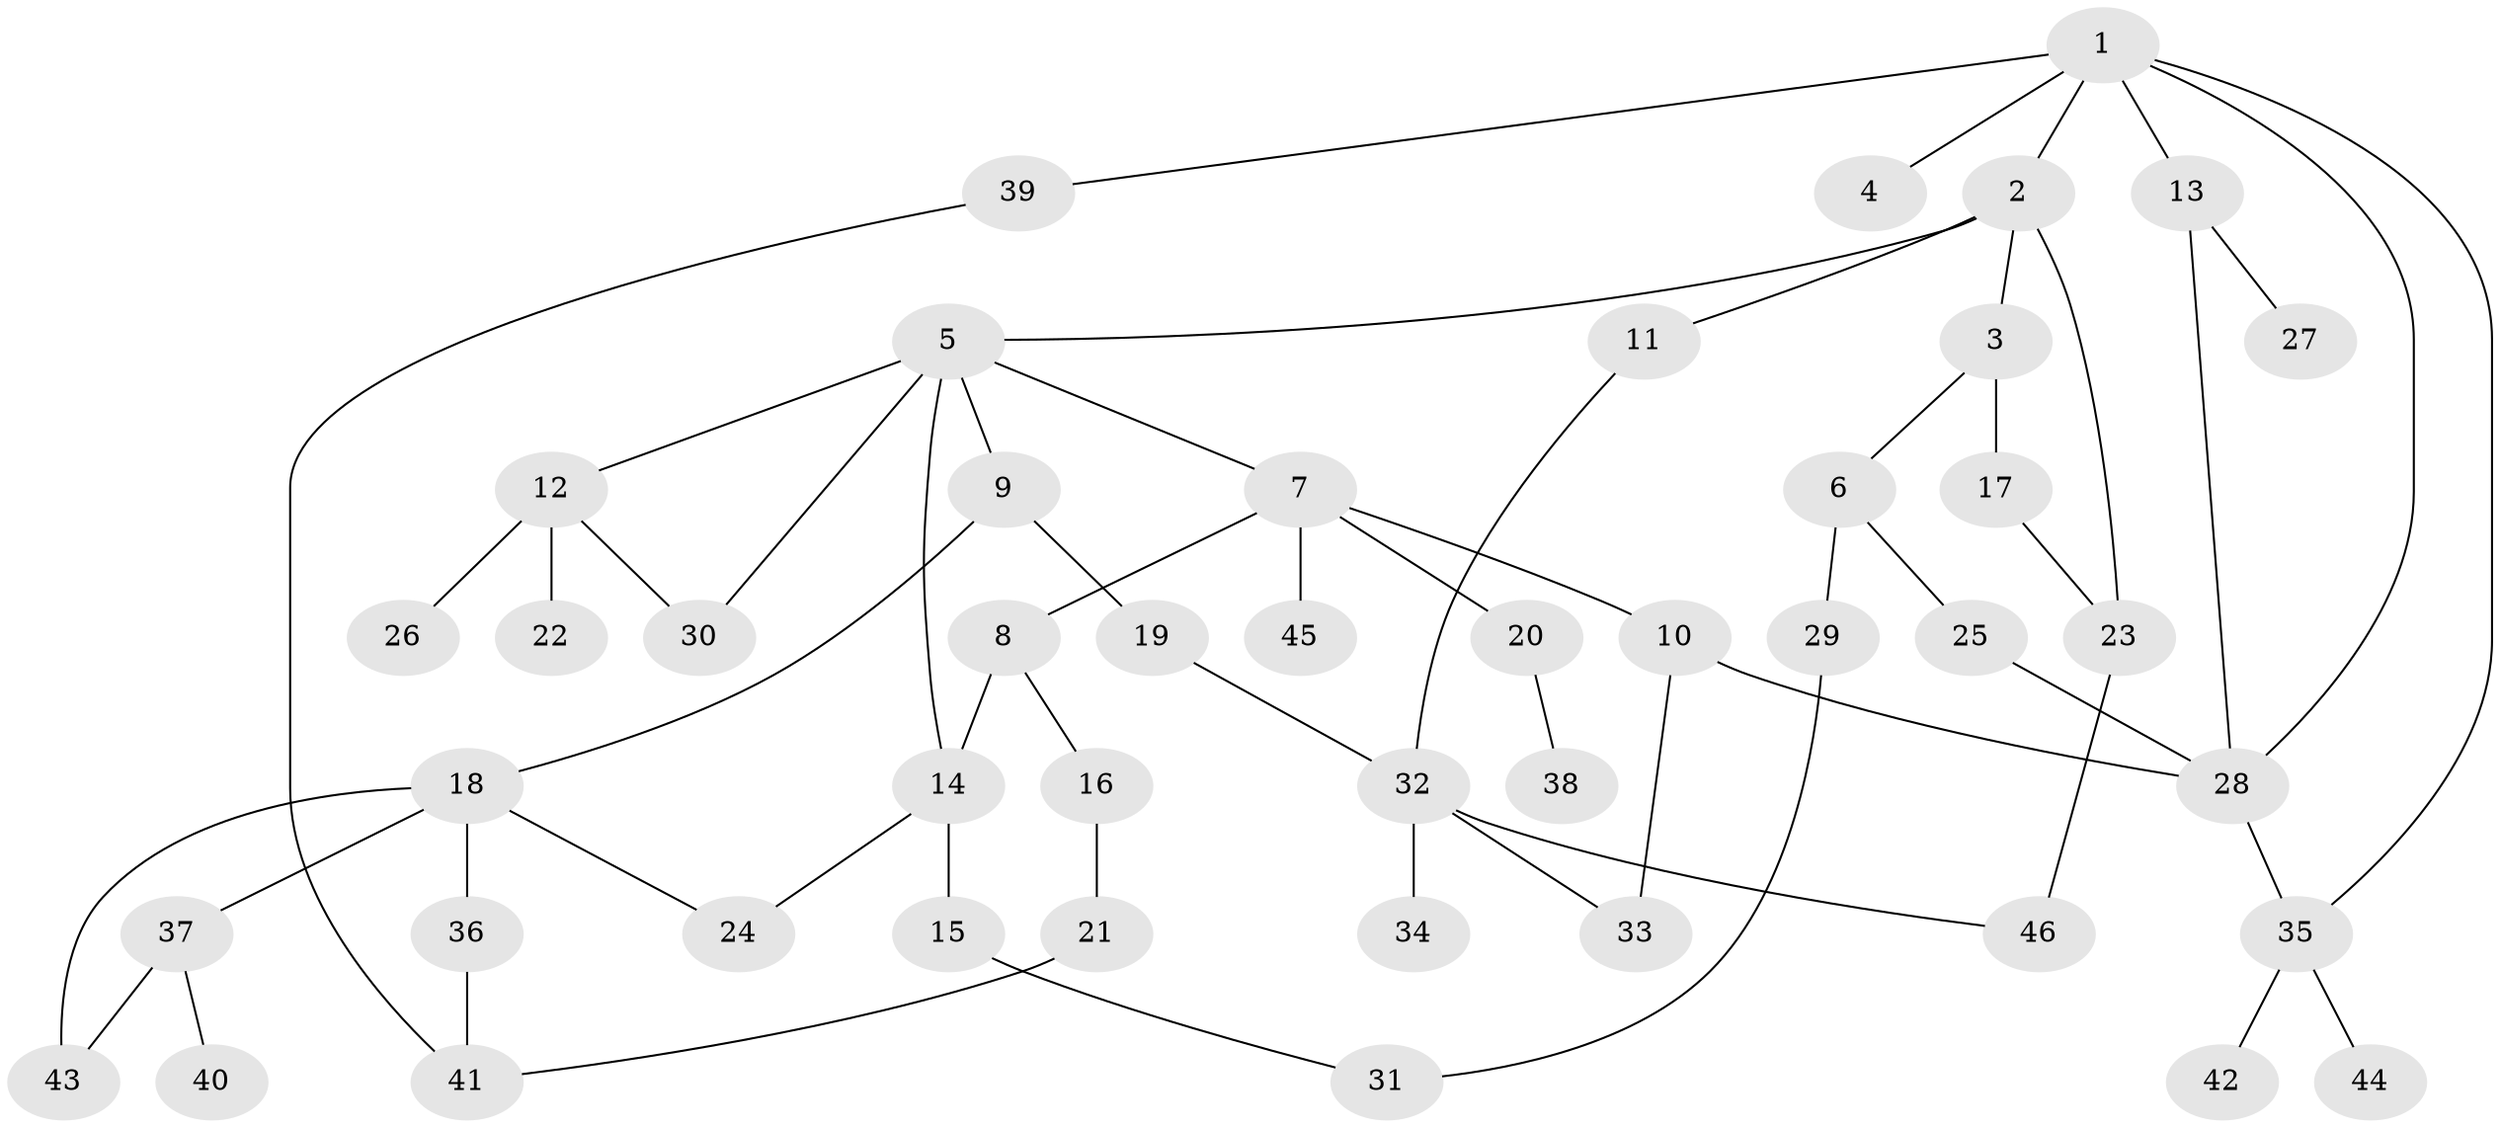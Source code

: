// original degree distribution, {7: 0.02197802197802198, 4: 0.06593406593406594, 2: 0.31868131868131866, 6: 0.02197802197802198, 5: 0.04395604395604396, 3: 0.18681318681318682, 1: 0.34065934065934067}
// Generated by graph-tools (version 1.1) at 2025/48/03/04/25 22:48:58]
// undirected, 46 vertices, 60 edges
graph export_dot {
  node [color=gray90,style=filled];
  1;
  2;
  3;
  4;
  5;
  6;
  7;
  8;
  9;
  10;
  11;
  12;
  13;
  14;
  15;
  16;
  17;
  18;
  19;
  20;
  21;
  22;
  23;
  24;
  25;
  26;
  27;
  28;
  29;
  30;
  31;
  32;
  33;
  34;
  35;
  36;
  37;
  38;
  39;
  40;
  41;
  42;
  43;
  44;
  45;
  46;
  1 -- 2 [weight=1.0];
  1 -- 4 [weight=1.0];
  1 -- 13 [weight=1.0];
  1 -- 28 [weight=1.0];
  1 -- 35 [weight=1.0];
  1 -- 39 [weight=1.0];
  2 -- 3 [weight=1.0];
  2 -- 5 [weight=1.0];
  2 -- 11 [weight=1.0];
  2 -- 23 [weight=1.0];
  3 -- 6 [weight=1.0];
  3 -- 17 [weight=1.0];
  5 -- 7 [weight=1.0];
  5 -- 9 [weight=1.0];
  5 -- 12 [weight=1.0];
  5 -- 14 [weight=1.0];
  5 -- 30 [weight=1.0];
  6 -- 25 [weight=1.0];
  6 -- 29 [weight=2.0];
  7 -- 8 [weight=1.0];
  7 -- 10 [weight=2.0];
  7 -- 20 [weight=1.0];
  7 -- 45 [weight=1.0];
  8 -- 14 [weight=3.0];
  8 -- 16 [weight=1.0];
  9 -- 18 [weight=1.0];
  9 -- 19 [weight=1.0];
  10 -- 28 [weight=1.0];
  10 -- 33 [weight=1.0];
  11 -- 32 [weight=1.0];
  12 -- 22 [weight=1.0];
  12 -- 26 [weight=2.0];
  12 -- 30 [weight=1.0];
  13 -- 27 [weight=1.0];
  13 -- 28 [weight=1.0];
  14 -- 15 [weight=1.0];
  14 -- 24 [weight=1.0];
  15 -- 31 [weight=1.0];
  16 -- 21 [weight=1.0];
  17 -- 23 [weight=1.0];
  18 -- 24 [weight=1.0];
  18 -- 36 [weight=2.0];
  18 -- 37 [weight=1.0];
  18 -- 43 [weight=1.0];
  19 -- 32 [weight=1.0];
  20 -- 38 [weight=1.0];
  21 -- 41 [weight=1.0];
  23 -- 46 [weight=1.0];
  25 -- 28 [weight=1.0];
  28 -- 35 [weight=1.0];
  29 -- 31 [weight=1.0];
  32 -- 33 [weight=1.0];
  32 -- 34 [weight=1.0];
  32 -- 46 [weight=1.0];
  35 -- 42 [weight=1.0];
  35 -- 44 [weight=1.0];
  36 -- 41 [weight=1.0];
  37 -- 40 [weight=1.0];
  37 -- 43 [weight=1.0];
  39 -- 41 [weight=1.0];
}
